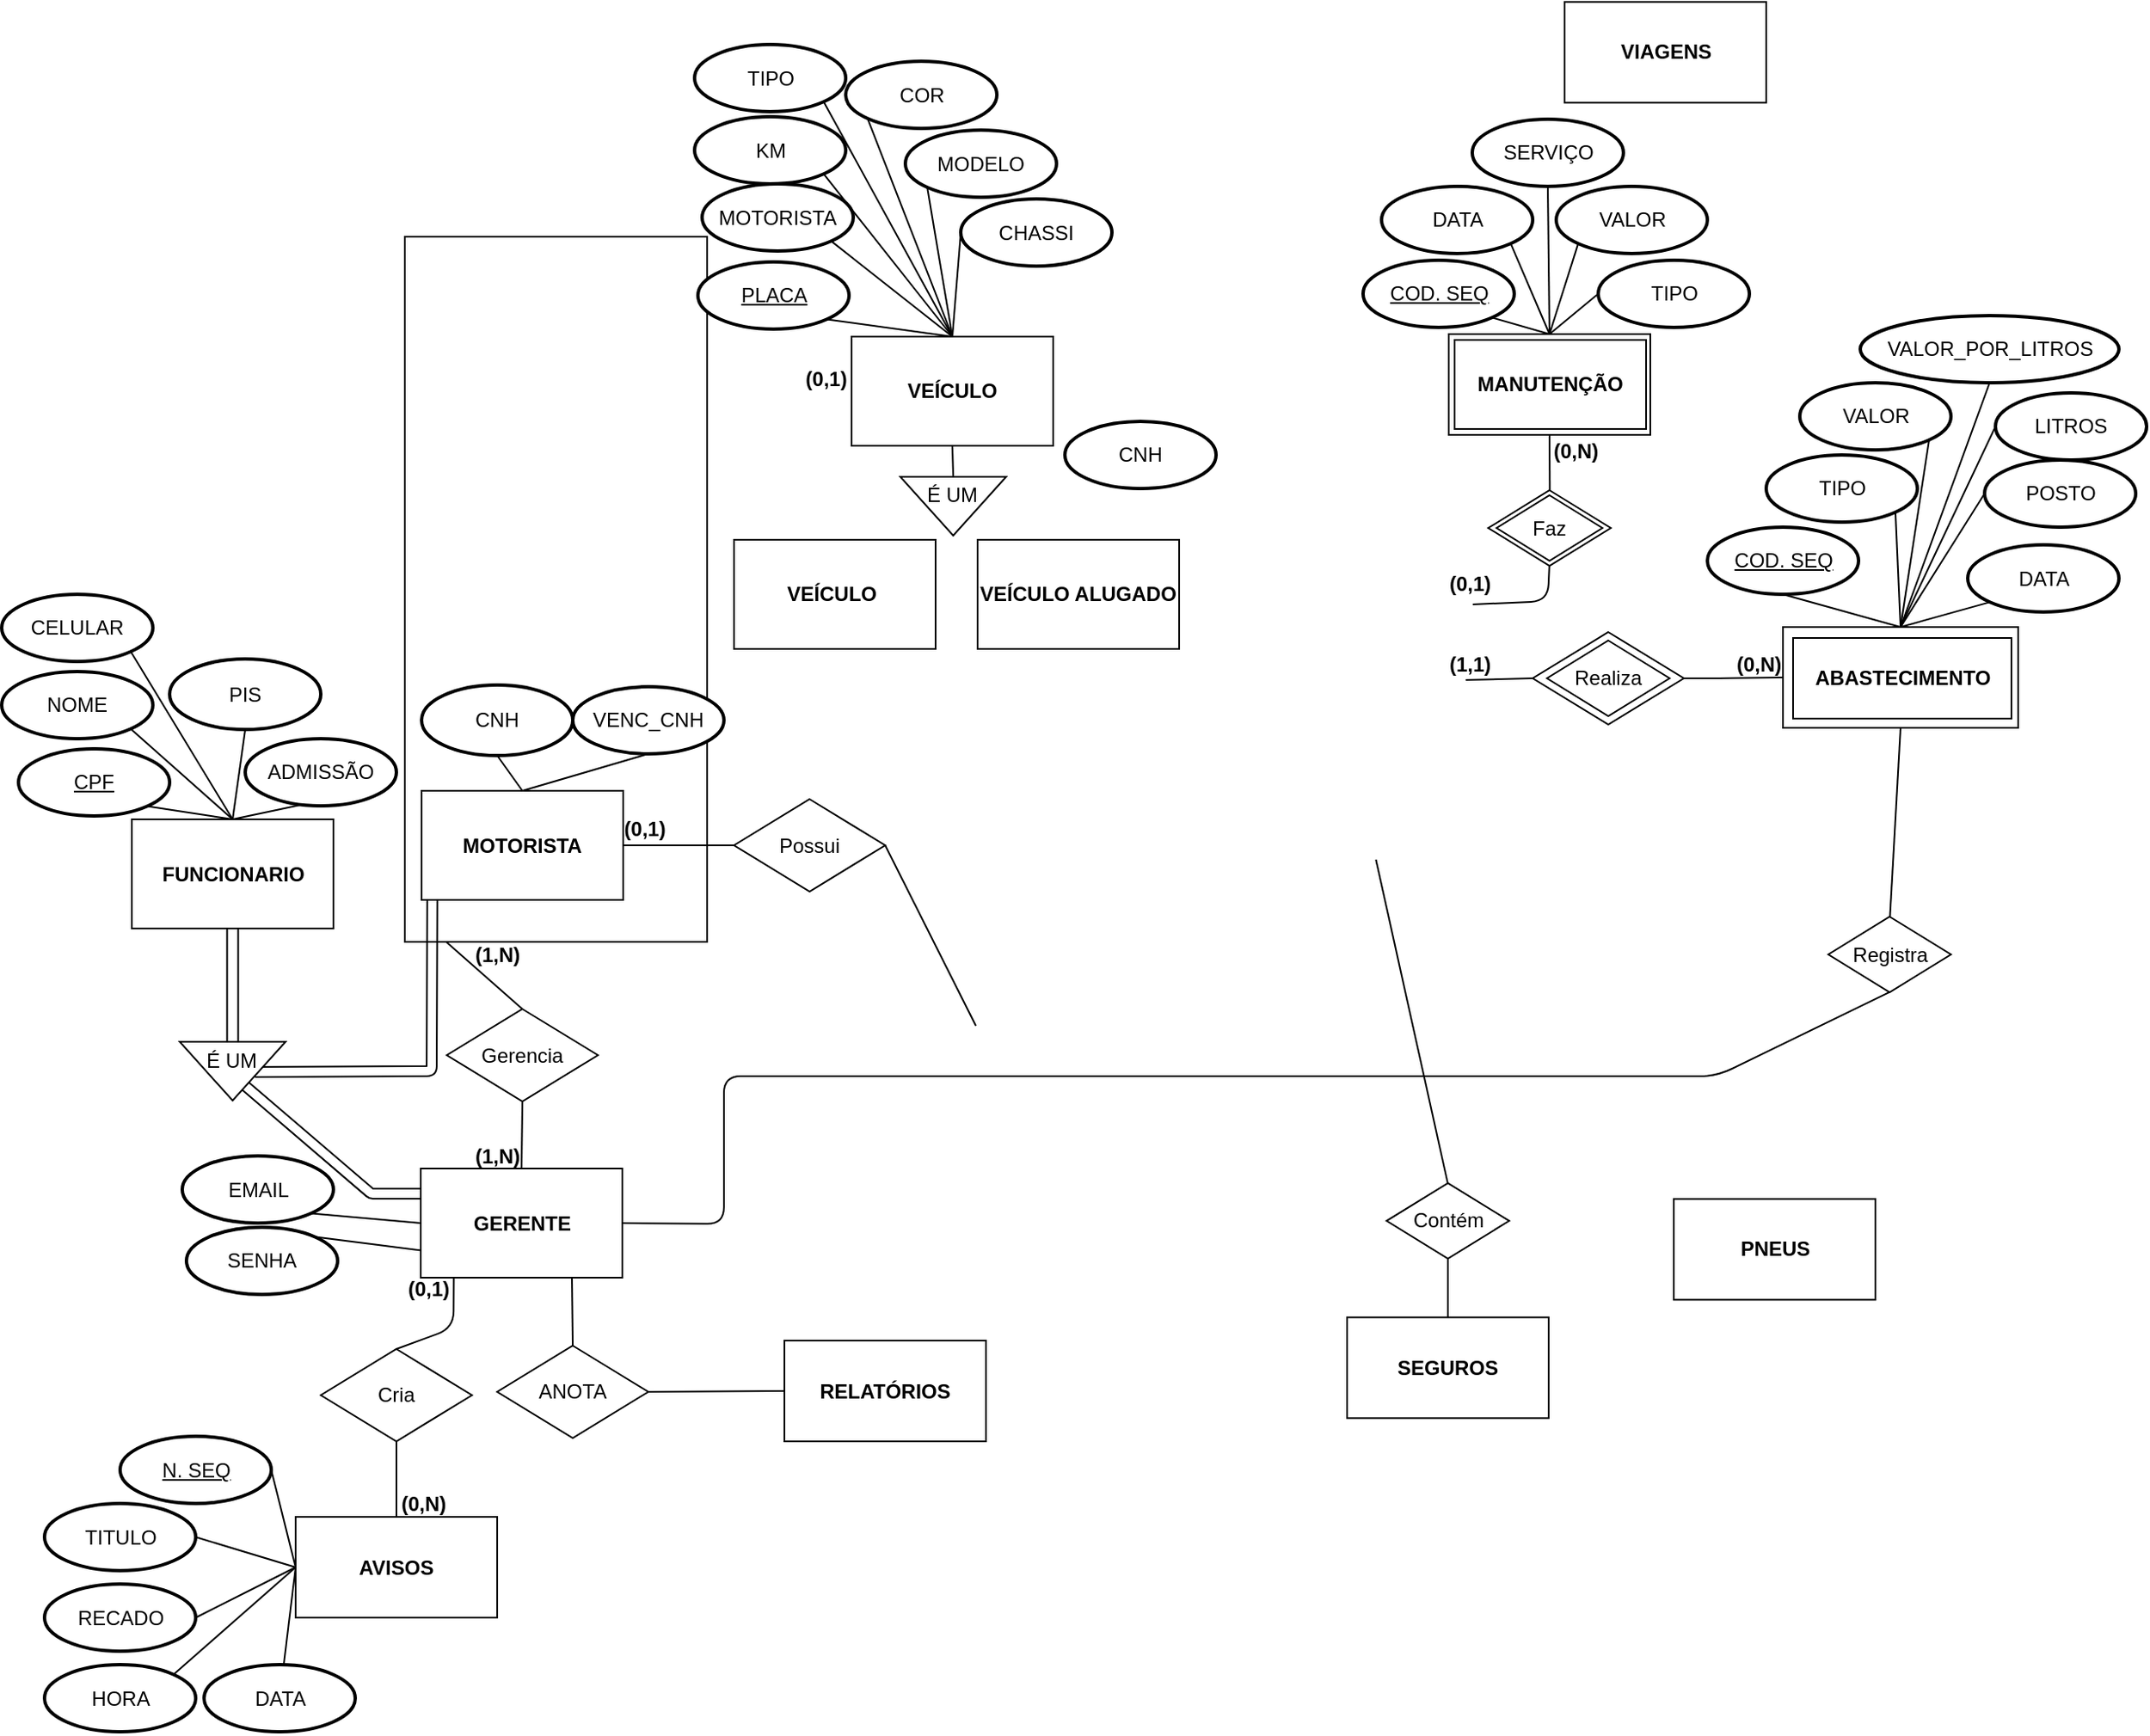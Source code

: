 <mxfile version="10.5.9" type="github"><diagram id="t4qfloRakB9NKclZlJar" name="Page-1"><mxGraphModel dx="1881" dy="1815" grid="1" gridSize="10" guides="1" tooltips="1" connect="1" arrows="1" fold="1" page="1" pageScale="1" pageWidth="827" pageHeight="1169" math="0" shadow="0"><root><mxCell id="0"/><mxCell id="1" parent="0"/><mxCell id="B0G_TxxS1gmfTZ1SVm2y-1" value="" style="rounded=0;whiteSpace=wrap;html=1;" parent="1" vertex="1"><mxGeometry x="-70" y="-150" width="180" height="420" as="geometry"/></mxCell><mxCell id="9N7SZ9X9yHdkgZH4mRrD-1" value="&lt;b&gt;VEÍCULO&lt;/b&gt;" style="rounded=0;whiteSpace=wrap;html=1;" parent="1" vertex="1"><mxGeometry x="196" y="-90.5" width="120" height="65" as="geometry"/></mxCell><mxCell id="9N7SZ9X9yHdkgZH4mRrD-2" value="&lt;b&gt;SEGUROS&lt;/b&gt;" style="rounded=0;whiteSpace=wrap;html=1;" parent="1" vertex="1"><mxGeometry x="491" y="493.667" width="120" height="60" as="geometry"/></mxCell><mxCell id="9N7SZ9X9yHdkgZH4mRrD-3" value="&lt;b&gt;MOTORISTA&lt;/b&gt;" style="rounded=0;whiteSpace=wrap;html=1;" parent="1" vertex="1"><mxGeometry x="-60" y="180" width="120" height="65" as="geometry"/></mxCell><mxCell id="9N7SZ9X9yHdkgZH4mRrD-4" value="&lt;b&gt;PNEUS&lt;br&gt;&lt;/b&gt;" style="rounded=0;whiteSpace=wrap;html=1;" parent="1" vertex="1"><mxGeometry x="685.5" y="423.167" width="120" height="60" as="geometry"/></mxCell><mxCell id="9N7SZ9X9yHdkgZH4mRrD-8" value="MOTORISTA" style="strokeWidth=2;html=1;shape=mxgraph.flowchart.start_1;whiteSpace=wrap;" parent="1" vertex="1"><mxGeometry x="107" y="-181.5" width="90" height="40" as="geometry"/></mxCell><mxCell id="9N7SZ9X9yHdkgZH4mRrD-9" value="CHASSI" style="strokeWidth=2;html=1;shape=mxgraph.flowchart.start_1;whiteSpace=wrap;" parent="1" vertex="1"><mxGeometry x="261" y="-172.5" width="90" height="40" as="geometry"/></mxCell><mxCell id="9N7SZ9X9yHdkgZH4mRrD-10" value="&lt;u&gt;PLACA&lt;/u&gt;" style="strokeWidth=2;html=1;shape=mxgraph.flowchart.start_1;whiteSpace=wrap;" parent="1" vertex="1"><mxGeometry x="104.5" y="-135" width="90" height="40" as="geometry"/></mxCell><mxCell id="9N7SZ9X9yHdkgZH4mRrD-12" value="" style="endArrow=none;html=1;entryX=0.855;entryY=0.855;entryDx=0;entryDy=0;entryPerimeter=0;exitX=0.5;exitY=0;exitDx=0;exitDy=0;" parent="1" source="9N7SZ9X9yHdkgZH4mRrD-1" target="9N7SZ9X9yHdkgZH4mRrD-8" edge="1"><mxGeometry width="50" height="50" relative="1" as="geometry"><mxPoint x="-58" y="179.5" as="sourcePoint"/><mxPoint x="-8" y="159.5" as="targetPoint"/><Array as="points"/></mxGeometry></mxCell><mxCell id="9N7SZ9X9yHdkgZH4mRrD-13" value="" style="endArrow=none;html=1;entryX=0;entryY=0.5;entryDx=0;entryDy=0;entryPerimeter=0;exitX=0.5;exitY=0;exitDx=0;exitDy=0;" parent="1" source="9N7SZ9X9yHdkgZH4mRrD-1" target="9N7SZ9X9yHdkgZH4mRrD-9" edge="1"><mxGeometry width="50" height="50" relative="1" as="geometry"><mxPoint x="157" y="-80.5" as="sourcePoint"/><mxPoint x="301.333" y="-132.333" as="targetPoint"/><Array as="points"/></mxGeometry></mxCell><mxCell id="9N7SZ9X9yHdkgZH4mRrD-14" value="" style="endArrow=none;html=1;entryX=0.855;entryY=0.855;entryDx=0;entryDy=0;entryPerimeter=0;exitX=0.5;exitY=0;exitDx=0;exitDy=0;" parent="1" source="9N7SZ9X9yHdkgZH4mRrD-1" target="9N7SZ9X9yHdkgZH4mRrD-10" edge="1"><mxGeometry width="50" height="50" relative="1" as="geometry"><mxPoint x="267" y="-70.5" as="sourcePoint"/><mxPoint x="277" y="-130.5" as="targetPoint"/><Array as="points"/></mxGeometry></mxCell><mxCell id="9N7SZ9X9yHdkgZH4mRrD-17" value="KM" style="strokeWidth=2;html=1;shape=mxgraph.flowchart.start_1;whiteSpace=wrap;" parent="1" vertex="1"><mxGeometry x="102.5" y="-221.5" width="90" height="40" as="geometry"/></mxCell><mxCell id="9N7SZ9X9yHdkgZH4mRrD-18" value="" style="endArrow=none;html=1;entryX=0.855;entryY=0.855;entryDx=0;entryDy=0;entryPerimeter=0;exitX=0.5;exitY=0;exitDx=0;exitDy=0;" parent="1" source="9N7SZ9X9yHdkgZH4mRrD-1" target="9N7SZ9X9yHdkgZH4mRrD-17" edge="1"><mxGeometry width="50" height="50" relative="1" as="geometry"><mxPoint x="252" y="-90.5" as="sourcePoint"/><mxPoint x="295" y="-105.5" as="targetPoint"/><Array as="points"/></mxGeometry></mxCell><mxCell id="9N7SZ9X9yHdkgZH4mRrD-19" value="MODELO" style="strokeWidth=2;html=1;shape=mxgraph.flowchart.start_1;whiteSpace=wrap;" parent="1" vertex="1"><mxGeometry x="228" y="-213.5" width="90" height="40" as="geometry"/></mxCell><mxCell id="9N7SZ9X9yHdkgZH4mRrD-20" value="" style="endArrow=none;html=1;entryX=0.145;entryY=0.855;entryDx=0;entryDy=0;entryPerimeter=0;exitX=0.5;exitY=0;exitDx=0;exitDy=0;" parent="1" source="9N7SZ9X9yHdkgZH4mRrD-1" target="9N7SZ9X9yHdkgZH4mRrD-19" edge="1"><mxGeometry width="50" height="50" relative="1" as="geometry"><mxPoint x="252" y="-130.5" as="sourcePoint"/><mxPoint x="295" y="-107.5" as="targetPoint"/><Array as="points"/></mxGeometry></mxCell><mxCell id="9N7SZ9X9yHdkgZH4mRrD-21" value="COR" style="strokeWidth=2;html=1;shape=mxgraph.flowchart.start_1;whiteSpace=wrap;" parent="1" vertex="1"><mxGeometry x="192.5" y="-254.5" width="90" height="40" as="geometry"/></mxCell><mxCell id="9N7SZ9X9yHdkgZH4mRrD-22" value="" style="endArrow=none;html=1;entryX=0.145;entryY=0.855;entryDx=0;entryDy=0;entryPerimeter=0;exitX=0.5;exitY=0;exitDx=0;exitDy=0;" parent="1" source="9N7SZ9X9yHdkgZH4mRrD-1" target="9N7SZ9X9yHdkgZH4mRrD-21" edge="1"><mxGeometry width="50" height="50" relative="1" as="geometry"><mxPoint x="257" y="-120.5" as="sourcePoint"/><mxPoint x="305" y="-139.5" as="targetPoint"/><Array as="points"/></mxGeometry></mxCell><mxCell id="9N7SZ9X9yHdkgZH4mRrD-23" value="TIPO" style="strokeWidth=2;html=1;shape=mxgraph.flowchart.start_1;whiteSpace=wrap;" parent="1" vertex="1"><mxGeometry x="102.5" y="-264.5" width="90" height="40" as="geometry"/></mxCell><mxCell id="9N7SZ9X9yHdkgZH4mRrD-24" value="" style="endArrow=none;html=1;entryX=0.855;entryY=0.855;entryDx=0;entryDy=0;entryPerimeter=0;exitX=0.5;exitY=0;exitDx=0;exitDy=0;" parent="1" source="9N7SZ9X9yHdkgZH4mRrD-1" target="9N7SZ9X9yHdkgZH4mRrD-23" edge="1"><mxGeometry width="50" height="50" relative="1" as="geometry"><mxPoint x="265" y="-100.5" as="sourcePoint"/><mxPoint x="229" y="-228.5" as="targetPoint"/><Array as="points"/></mxGeometry></mxCell><mxCell id="9N7SZ9X9yHdkgZH4mRrD-25" value="Possui" style="rhombus;whiteSpace=wrap;html=1;" parent="1" vertex="1"><mxGeometry x="126" y="185" width="90" height="55" as="geometry"/></mxCell><mxCell id="9N7SZ9X9yHdkgZH4mRrD-27" value="" style="endArrow=none;html=1;entryX=1;entryY=0.5;entryDx=0;entryDy=0;" parent="1" target="9N7SZ9X9yHdkgZH4mRrD-25" edge="1"><mxGeometry width="50" height="50" relative="1" as="geometry"><mxPoint x="270" y="320" as="sourcePoint"/><mxPoint x="200" y="227" as="targetPoint"/><Array as="points"/></mxGeometry></mxCell><mxCell id="9N7SZ9X9yHdkgZH4mRrD-28" value="" style="endArrow=none;html=1;entryX=1;entryY=0.5;entryDx=0;entryDy=0;exitX=0;exitY=0.5;exitDx=0;exitDy=0;" parent="1" source="9N7SZ9X9yHdkgZH4mRrD-25" target="9N7SZ9X9yHdkgZH4mRrD-3" edge="1"><mxGeometry width="50" height="50" relative="1" as="geometry"><mxPoint x="130" y="231.5" as="sourcePoint"/><mxPoint x="70" y="231.5" as="targetPoint"/><Array as="points"/></mxGeometry></mxCell><mxCell id="9N7SZ9X9yHdkgZH4mRrD-29" value="NOME" style="strokeWidth=2;html=1;shape=mxgraph.flowchart.start_1;whiteSpace=wrap;" parent="1" vertex="1"><mxGeometry x="-310" y="109" width="90" height="40" as="geometry"/></mxCell><mxCell id="9N7SZ9X9yHdkgZH4mRrD-30" value="&lt;u&gt;CPF&lt;/u&gt;" style="strokeWidth=2;html=1;shape=mxgraph.flowchart.start_1;whiteSpace=wrap;" parent="1" vertex="1"><mxGeometry x="-300" y="155" width="90" height="40" as="geometry"/></mxCell><mxCell id="9N7SZ9X9yHdkgZH4mRrD-31" value="CELULAR" style="strokeWidth=2;html=1;shape=mxgraph.flowchart.start_1;whiteSpace=wrap;" parent="1" vertex="1"><mxGeometry x="-310" y="63" width="90" height="40" as="geometry"/></mxCell><mxCell id="9N7SZ9X9yHdkgZH4mRrD-32" value="ADMISSÃO" style="strokeWidth=2;html=1;shape=mxgraph.flowchart.start_1;whiteSpace=wrap;" parent="1" vertex="1"><mxGeometry x="-165" y="149" width="90" height="40" as="geometry"/></mxCell><mxCell id="9N7SZ9X9yHdkgZH4mRrD-33" value="PIS" style="strokeWidth=2;html=1;shape=mxgraph.flowchart.start_1;whiteSpace=wrap;" parent="1" vertex="1"><mxGeometry x="-210" y="101.5" width="90" height="42" as="geometry"/></mxCell><mxCell id="9N7SZ9X9yHdkgZH4mRrD-34" value="" style="endArrow=none;html=1;entryX=0.855;entryY=0.855;entryDx=0;entryDy=0;entryPerimeter=0;exitX=0.5;exitY=0;exitDx=0;exitDy=0;" parent="1" source="hRNtRsO3ycfnS-jZEF78-74" target="9N7SZ9X9yHdkgZH4mRrD-30" edge="1"><mxGeometry width="50" height="50" relative="1" as="geometry"><mxPoint x="-190" y="130" as="sourcePoint"/><mxPoint x="-20" y="47" as="targetPoint"/><Array as="points"/></mxGeometry></mxCell><mxCell id="9N7SZ9X9yHdkgZH4mRrD-35" value="" style="endArrow=none;html=1;entryX=0.855;entryY=0.855;entryDx=0;entryDy=0;entryPerimeter=0;exitX=0.5;exitY=0;exitDx=0;exitDy=0;" parent="1" source="hRNtRsO3ycfnS-jZEF78-74" target="9N7SZ9X9yHdkgZH4mRrD-29" edge="1"><mxGeometry width="50" height="50" relative="1" as="geometry"><mxPoint x="-210" y="180" as="sourcePoint"/><mxPoint x="-40" y="118" as="targetPoint"/><Array as="points"/></mxGeometry></mxCell><mxCell id="9N7SZ9X9yHdkgZH4mRrD-36" value="" style="endArrow=none;html=1;entryX=0.855;entryY=0.855;entryDx=0;entryDy=0;entryPerimeter=0;exitX=0.5;exitY=0;exitDx=0;exitDy=0;" parent="1" source="hRNtRsO3ycfnS-jZEF78-74" target="9N7SZ9X9yHdkgZH4mRrD-31" edge="1"><mxGeometry width="50" height="50" relative="1" as="geometry"><mxPoint x="-210" y="120" as="sourcePoint"/><mxPoint x="-40" y="72" as="targetPoint"/><Array as="points"/></mxGeometry></mxCell><mxCell id="9N7SZ9X9yHdkgZH4mRrD-37" value="" style="endArrow=none;html=1;entryX=0.389;entryY=0.975;entryDx=0;entryDy=0;entryPerimeter=0;exitX=0.5;exitY=0;exitDx=0;exitDy=0;" parent="1" source="hRNtRsO3ycfnS-jZEF78-74" target="9N7SZ9X9yHdkgZH4mRrD-32" edge="1"><mxGeometry width="50" height="50" relative="1" as="geometry"><mxPoint x="-160" y="140" as="sourcePoint"/><mxPoint x="-22" y="110" as="targetPoint"/><Array as="points"/></mxGeometry></mxCell><mxCell id="9N7SZ9X9yHdkgZH4mRrD-38" value="" style="endArrow=none;html=1;entryX=0.5;entryY=1;entryDx=0;entryDy=0;entryPerimeter=0;exitX=0.5;exitY=0;exitDx=0;exitDy=0;" parent="1" source="hRNtRsO3ycfnS-jZEF78-74" target="9N7SZ9X9yHdkgZH4mRrD-33" edge="1"><mxGeometry width="50" height="50" relative="1" as="geometry"><mxPoint x="-170" y="130" as="sourcePoint"/><mxPoint x="28" y="142" as="targetPoint"/><Array as="points"/></mxGeometry></mxCell><mxCell id="9N7SZ9X9yHdkgZH4mRrD-39" value="&lt;b&gt;MANUTENÇÃO&lt;/b&gt;" style="rounded=0;whiteSpace=wrap;html=1;" parent="1" vertex="1"><mxGeometry x="551.5" y="-92" width="120" height="60" as="geometry"/></mxCell><mxCell id="9N7SZ9X9yHdkgZH4mRrD-40" value="DATA" style="strokeWidth=2;html=1;shape=mxgraph.flowchart.start_1;whiteSpace=wrap;" parent="1" vertex="1"><mxGeometry x="511.5" y="-180" width="90" height="40" as="geometry"/></mxCell><mxCell id="9N7SZ9X9yHdkgZH4mRrD-42" value="TIPO" style="strokeWidth=2;html=1;shape=mxgraph.flowchart.start_1;whiteSpace=wrap;" parent="1" vertex="1"><mxGeometry x="640.5" y="-136" width="90" height="40" as="geometry"/></mxCell><mxCell id="9N7SZ9X9yHdkgZH4mRrD-43" value="SERVIÇO" style="strokeWidth=2;html=1;shape=mxgraph.flowchart.start_1;whiteSpace=wrap;" parent="1" vertex="1"><mxGeometry x="565.5" y="-220" width="90" height="40" as="geometry"/></mxCell><mxCell id="9N7SZ9X9yHdkgZH4mRrD-44" value="VALOR" style="strokeWidth=2;html=1;shape=mxgraph.flowchart.start_1;whiteSpace=wrap;" parent="1" vertex="1"><mxGeometry x="615.5" y="-180" width="90" height="40" as="geometry"/></mxCell><mxCell id="9N7SZ9X9yHdkgZH4mRrD-45" value="" style="endArrow=none;html=1;entryX=0.5;entryY=0;entryDx=0;entryDy=0;exitX=0.5;exitY=1;exitDx=0;exitDy=0;exitPerimeter=0;" parent="1" source="9N7SZ9X9yHdkgZH4mRrD-43" target="9N7SZ9X9yHdkgZH4mRrD-39" edge="1"><mxGeometry width="50" height="50" relative="1" as="geometry"><mxPoint x="625.5" y="-182" as="sourcePoint"/><mxPoint x="743.5" y="-156" as="targetPoint"/><Array as="points"/></mxGeometry></mxCell><mxCell id="9N7SZ9X9yHdkgZH4mRrD-46" value="" style="endArrow=none;html=1;entryX=0.5;entryY=0;entryDx=0;entryDy=0;exitX=0.855;exitY=0.855;exitDx=0;exitDy=0;exitPerimeter=0;" parent="1" source="9N7SZ9X9yHdkgZH4mRrD-40" target="9N7SZ9X9yHdkgZH4mRrD-39" edge="1"><mxGeometry width="50" height="50" relative="1" as="geometry"><mxPoint x="460.5" y="338" as="sourcePoint"/><mxPoint x="445.5" y="308" as="targetPoint"/><Array as="points"/></mxGeometry></mxCell><mxCell id="9N7SZ9X9yHdkgZH4mRrD-48" value="" style="endArrow=none;html=1;entryX=0.5;entryY=0;entryDx=0;entryDy=0;exitX=0;exitY=0.5;exitDx=0;exitDy=0;exitPerimeter=0;" parent="1" source="9N7SZ9X9yHdkgZH4mRrD-42" target="9N7SZ9X9yHdkgZH4mRrD-39" edge="1"><mxGeometry width="50" height="50" relative="1" as="geometry"><mxPoint x="434.5" y="463" as="sourcePoint"/><mxPoint x="449.5" y="390" as="targetPoint"/><Array as="points"/></mxGeometry></mxCell><mxCell id="9N7SZ9X9yHdkgZH4mRrD-49" value="" style="endArrow=none;html=1;entryX=0.5;entryY=0;entryDx=0;entryDy=0;exitX=0.145;exitY=0.855;exitDx=0;exitDy=0;exitPerimeter=0;" parent="1" source="9N7SZ9X9yHdkgZH4mRrD-44" target="9N7SZ9X9yHdkgZH4mRrD-39" edge="1"><mxGeometry width="50" height="50" relative="1" as="geometry"><mxPoint x="448.5" y="394" as="sourcePoint"/><mxPoint x="445.5" y="308" as="targetPoint"/><Array as="points"/></mxGeometry></mxCell><mxCell id="9N7SZ9X9yHdkgZH4mRrD-50" value="CNH" style="strokeWidth=2;html=1;shape=mxgraph.flowchart.start_1;whiteSpace=wrap;" parent="1" vertex="1"><mxGeometry x="-60" y="117" width="90" height="42" as="geometry"/></mxCell><mxCell id="V9KDtcPmeRMQg-3hCmHL-2" value="" style="endArrow=none;html=1;exitX=0.5;exitY=0;exitDx=0;exitDy=0;entryX=0.5;entryY=1;entryDx=0;entryDy=0;entryPerimeter=0;" parent="1" source="9N7SZ9X9yHdkgZH4mRrD-3" target="9N7SZ9X9yHdkgZH4mRrD-50" edge="1"><mxGeometry width="50" height="50" relative="1" as="geometry"><mxPoint y="139.5" as="sourcePoint"/><mxPoint x="30" y="120" as="targetPoint"/><Array as="points"/></mxGeometry></mxCell><mxCell id="hRNtRsO3ycfnS-jZEF78-1" value="&lt;b&gt;ABASTECIMENTOS&lt;br&gt;&lt;/b&gt;" style="rounded=0;whiteSpace=wrap;html=1;" parent="1" vertex="1"><mxGeometry x="750.5" y="82.5" width="140" height="60" as="geometry"/></mxCell><mxCell id="hRNtRsO3ycfnS-jZEF78-2" value="&lt;b&gt;(0,1)&lt;/b&gt;" style="text;html=1;strokeColor=none;fillColor=none;align=center;verticalAlign=middle;whiteSpace=wrap;rounded=0;" parent="1" vertex="1"><mxGeometry x="161" y="-75.5" width="40" height="20" as="geometry"/></mxCell><mxCell id="hRNtRsO3ycfnS-jZEF78-3" value="&lt;b&gt;(0,1)&lt;/b&gt;" style="text;html=1;strokeColor=none;fillColor=none;align=center;verticalAlign=middle;whiteSpace=wrap;rounded=0;" parent="1" vertex="1"><mxGeometry x="53" y="192.5" width="40" height="20" as="geometry"/></mxCell><mxCell id="hRNtRsO3ycfnS-jZEF78-8" value="Realiza" style="rhombus;whiteSpace=wrap;html=1;" parent="1" vertex="1"><mxGeometry x="601.5" y="85.5" width="90" height="55" as="geometry"/></mxCell><mxCell id="hRNtRsO3ycfnS-jZEF78-12" value="" style="endArrow=none;html=1;entryX=0;entryY=0.5;entryDx=0;entryDy=0;exitX=0.304;exitY=0.95;exitDx=0;exitDy=0;exitPerimeter=0;" parent="1" target="hRNtRsO3ycfnS-jZEF78-8" edge="1" source="hRNtRsO3ycfnS-jZEF78-48"><mxGeometry width="50" height="50" relative="1" as="geometry"><mxPoint x="548.5" y="113" as="sourcePoint"/><mxPoint x="582.667" y="207.278" as="targetPoint"/><Array as="points"/></mxGeometry></mxCell><mxCell id="hRNtRsO3ycfnS-jZEF78-13" value="" style="endArrow=none;html=1;exitX=1;exitY=0.5;exitDx=0;exitDy=0;entryX=0;entryY=0.5;entryDx=0;entryDy=0;" parent="1" source="hRNtRsO3ycfnS-jZEF78-8" target="hRNtRsO3ycfnS-jZEF78-1" edge="1"><mxGeometry width="50" height="50" relative="1" as="geometry"><mxPoint x="687.833" y="120.167" as="sourcePoint"/><mxPoint x="720.5" y="140" as="targetPoint"/><Array as="points"><mxPoint x="710.5" y="113"/></Array></mxGeometry></mxCell><mxCell id="hRNtRsO3ycfnS-jZEF78-18" value="&lt;b&gt;GERENTE&lt;/b&gt;" style="rounded=0;whiteSpace=wrap;html=1;" parent="1" vertex="1"><mxGeometry x="-60.5" y="405" width="120" height="65" as="geometry"/></mxCell><mxCell id="hRNtRsO3ycfnS-jZEF78-25" value="EMAIL" style="strokeWidth=2;html=1;shape=mxgraph.flowchart.start_1;whiteSpace=wrap;" parent="1" vertex="1"><mxGeometry x="-202.5" y="397.5" width="90" height="40" as="geometry"/></mxCell><mxCell id="hRNtRsO3ycfnS-jZEF78-26" value="SENHA" style="strokeWidth=2;html=1;shape=mxgraph.flowchart.start_1;whiteSpace=wrap;" parent="1" vertex="1"><mxGeometry x="-200" y="440" width="90" height="40" as="geometry"/></mxCell><mxCell id="hRNtRsO3ycfnS-jZEF78-30" value="" style="endArrow=none;html=1;exitX=0;exitY=0.75;exitDx=0;exitDy=0;entryX=0.855;entryY=0.145;entryDx=0;entryDy=0;entryPerimeter=0;" parent="1" source="hRNtRsO3ycfnS-jZEF78-18" target="hRNtRsO3ycfnS-jZEF78-26" edge="1"><mxGeometry width="50" height="50" relative="1" as="geometry"><mxPoint x="15.286" y="600.048" as="sourcePoint"/><mxPoint x="47" y="700" as="targetPoint"/><Array as="points"/></mxGeometry></mxCell><mxCell id="hRNtRsO3ycfnS-jZEF78-31" value="" style="endArrow=none;html=1;exitX=0;exitY=0.5;exitDx=0;exitDy=0;entryX=0.855;entryY=0.855;entryDx=0;entryDy=0;entryPerimeter=0;" parent="1" source="hRNtRsO3ycfnS-jZEF78-18" target="hRNtRsO3ycfnS-jZEF78-25" edge="1"><mxGeometry width="50" height="50" relative="1" as="geometry"><mxPoint x="-17.214" y="654.048" as="sourcePoint"/><mxPoint x="43.738" y="705.952" as="targetPoint"/><Array as="points"/></mxGeometry></mxCell><mxCell id="hRNtRsO3ycfnS-jZEF78-35" value="Gerencia" style="rhombus;whiteSpace=wrap;html=1;" parent="1" vertex="1"><mxGeometry x="-45" y="310" width="90" height="55" as="geometry"/></mxCell><mxCell id="hRNtRsO3ycfnS-jZEF78-37" value="" style="endArrow=none;html=1;exitX=0.5;exitY=0;exitDx=0;exitDy=0;entryX=0.5;entryY=1;entryDx=0;entryDy=0;" parent="1" source="hRNtRsO3ycfnS-jZEF78-18" target="hRNtRsO3ycfnS-jZEF78-35" edge="1"><mxGeometry width="50" height="50" relative="1" as="geometry"><mxPoint x="25.5" y="434" as="sourcePoint"/><mxPoint x="50" y="387" as="targetPoint"/><Array as="points"/></mxGeometry></mxCell><mxCell id="hRNtRsO3ycfnS-jZEF78-38" value="" style="endArrow=none;html=1;exitX=0.5;exitY=0;exitDx=0;exitDy=0;entryX=0.137;entryY=1;entryDx=0;entryDy=0;entryPerimeter=0;" parent="1" source="hRNtRsO3ycfnS-jZEF78-35" target="B0G_TxxS1gmfTZ1SVm2y-1" edge="1"><mxGeometry width="50" height="50" relative="1" as="geometry"><mxPoint x="70" y="364" as="sourcePoint"/><mxPoint x="30" y="300" as="targetPoint"/><Array as="points"/></mxGeometry></mxCell><mxCell id="hRNtRsO3ycfnS-jZEF78-41" value="&lt;b&gt;(1,N)&lt;/b&gt;" style="text;html=1;resizable=0;points=[];autosize=1;align=left;verticalAlign=top;spacingTop=-4;" parent="1" vertex="1"><mxGeometry x="-30" y="267.5" width="40" height="20" as="geometry"/></mxCell><mxCell id="hRNtRsO3ycfnS-jZEF78-42" value="&lt;b&gt;(1,N)&lt;/b&gt;" style="text;html=1;resizable=0;points=[];autosize=1;align=left;verticalAlign=top;spacingTop=-4;" parent="1" vertex="1"><mxGeometry x="-30" y="387.5" width="40" height="20" as="geometry"/></mxCell><mxCell id="hRNtRsO3ycfnS-jZEF78-48" value="&lt;b&gt;(1,1)&lt;/b&gt;" style="text;html=1;resizable=0;points=[];autosize=1;align=left;verticalAlign=top;spacingTop=-4;" parent="1" vertex="1"><mxGeometry x="549.5" y="95" width="40" height="20" as="geometry"/></mxCell><mxCell id="hRNtRsO3ycfnS-jZEF78-49" value="&lt;b&gt;(0,N)&lt;/b&gt;" style="text;html=1;resizable=0;points=[];autosize=1;align=left;verticalAlign=top;spacingTop=-4;" parent="1" vertex="1"><mxGeometry x="720.5" y="95" width="40" height="20" as="geometry"/></mxCell><mxCell id="hRNtRsO3ycfnS-jZEF78-53" value="" style="endArrow=none;html=1;entryX=0.5;entryY=0.85;entryDx=0;entryDy=0;entryPerimeter=0;exitX=0.408;exitY=1.1;exitDx=0;exitDy=0;exitPerimeter=0;" parent="1" source="hRNtRsO3ycfnS-jZEF78-68" target="hRNtRsO3ycfnS-jZEF78-64" edge="1"><mxGeometry width="50" height="50" relative="1" as="geometry"><mxPoint x="566.833" y="116.333" as="sourcePoint"/><mxPoint x="619.5" y="140" as="targetPoint"/><Array as="points"><mxPoint x="610.5" y="67"/></Array></mxGeometry></mxCell><mxCell id="hRNtRsO3ycfnS-jZEF78-54" value="&lt;b&gt;ABASTECIMENTO&lt;br&gt;&lt;/b&gt;" style="rounded=0;whiteSpace=wrap;html=1;" parent="1" vertex="1"><mxGeometry x="756.5" y="89" width="130" height="48" as="geometry"/></mxCell><mxCell id="hRNtRsO3ycfnS-jZEF78-55" value="Realiza" style="rhombus;whiteSpace=wrap;html=1;strokeColor=#000000;rounded=0;comic=0;shadow=0;perimeterSpacing=7;fillColor=#ffffff;" parent="1" vertex="1"><mxGeometry x="610" y="90.5" width="73" height="45" as="geometry"/></mxCell><mxCell id="hRNtRsO3ycfnS-jZEF78-57" value="&lt;u&gt;COD. SEQ&lt;/u&gt;" style="strokeWidth=2;html=1;shape=mxgraph.flowchart.start_1;whiteSpace=wrap;" parent="1" vertex="1"><mxGeometry x="705.5" y="23" width="90" height="40" as="geometry"/></mxCell><mxCell id="hRNtRsO3ycfnS-jZEF78-59" value="DATA" style="strokeWidth=2;html=1;shape=mxgraph.flowchart.start_1;whiteSpace=wrap;" parent="1" vertex="1"><mxGeometry x="860.5" y="33.5" width="90" height="40" as="geometry"/></mxCell><mxCell id="hRNtRsO3ycfnS-jZEF78-62" value="" style="endArrow=none;html=1;entryX=0.5;entryY=1;entryDx=0;entryDy=0;entryPerimeter=0;exitX=0.5;exitY=0;exitDx=0;exitDy=0;" parent="1" source="hRNtRsO3ycfnS-jZEF78-1" target="hRNtRsO3ycfnS-jZEF78-57" edge="1"><mxGeometry width="50" height="50" relative="1" as="geometry"><mxPoint x="760.643" y="16.857" as="sourcePoint"/><mxPoint x="805.786" y="-24.857" as="targetPoint"/><Array as="points"/></mxGeometry></mxCell><mxCell id="hRNtRsO3ycfnS-jZEF78-63" value="" style="endArrow=none;html=1;entryX=0.145;entryY=0.855;entryDx=0;entryDy=0;entryPerimeter=0;exitX=0.5;exitY=0;exitDx=0;exitDy=0;" parent="1" source="hRNtRsO3ycfnS-jZEF78-1" target="hRNtRsO3ycfnS-jZEF78-59" edge="1"><mxGeometry width="50" height="50" relative="1" as="geometry"><mxPoint x="820.5" y="70" as="sourcePoint"/><mxPoint x="786.643" y="73.857" as="targetPoint"/><Array as="points"/></mxGeometry></mxCell><mxCell id="hRNtRsO3ycfnS-jZEF78-64" value="Faz" style="rhombus;whiteSpace=wrap;html=1;strokeColor=#000000;rounded=0;comic=0;shadow=0;perimeterSpacing=7;fillColor=#ffffff;" parent="1" vertex="1"><mxGeometry x="575" y="1" width="73" height="45" as="geometry"/></mxCell><mxCell id="hRNtRsO3ycfnS-jZEF78-66" value="" style="endArrow=none;html=1;entryX=0.5;entryY=1;entryDx=0;entryDy=0;exitX=0.502;exitY=0.125;exitDx=0;exitDy=0;exitPerimeter=0;" parent="1" source="hRNtRsO3ycfnS-jZEF78-64" target="9N7SZ9X9yHdkgZH4mRrD-39" edge="1"><mxGeometry width="50" height="50" relative="1" as="geometry"><mxPoint x="599.5" y="111" as="sourcePoint"/><mxPoint x="605.786" y="82.143" as="targetPoint"/><Array as="points"/></mxGeometry></mxCell><mxCell id="hRNtRsO3ycfnS-jZEF78-67" value="&lt;b&gt;(0,N)&lt;/b&gt;" style="text;html=1;resizable=0;points=[];autosize=1;align=left;verticalAlign=top;spacingTop=-4;" parent="1" vertex="1"><mxGeometry x="611.5" y="-32" width="40" height="20" as="geometry"/></mxCell><mxCell id="hRNtRsO3ycfnS-jZEF78-68" value="&lt;b&gt;(0,1)&lt;/b&gt;" style="text;html=1;resizable=0;points=[];autosize=1;align=left;verticalAlign=top;spacingTop=-4;" parent="1" vertex="1"><mxGeometry x="549.5" y="47" width="40" height="20" as="geometry"/></mxCell><mxCell id="hRNtRsO3ycfnS-jZEF78-71" value="&lt;u&gt;COD. SEQ&lt;/u&gt;" style="strokeWidth=2;html=1;shape=mxgraph.flowchart.start_1;whiteSpace=wrap;" parent="1" vertex="1"><mxGeometry x="500.5" y="-136" width="90" height="40" as="geometry"/></mxCell><mxCell id="hRNtRsO3ycfnS-jZEF78-72" value="" style="endArrow=none;html=1;entryX=0.855;entryY=0.855;entryDx=0;entryDy=0;entryPerimeter=0;exitX=0.5;exitY=0;exitDx=0;exitDy=0;" parent="1" source="9N7SZ9X9yHdkgZH4mRrD-39" target="hRNtRsO3ycfnS-jZEF78-71" edge="1"><mxGeometry width="50" height="50" relative="1" as="geometry"><mxPoint x="610.5" y="-94" as="sourcePoint"/><mxPoint x="566.224" y="-112.172" as="targetPoint"/><Array as="points"/></mxGeometry></mxCell><mxCell id="hRNtRsO3ycfnS-jZEF78-73" value="" style="endArrow=none;html=1;exitX=0.502;exitY=0.14;exitDx=0;exitDy=0;exitPerimeter=0;entryX=0.632;entryY=0.996;entryDx=0;entryDy=0;entryPerimeter=0;" parent="1" source="hRNtRsO3ycfnS-jZEF78-91" edge="1"><mxGeometry width="50" height="50" relative="1" as="geometry"><mxPoint x="631" y="576.167" as="sourcePoint"/><mxPoint x="508.167" y="221.0" as="targetPoint"/><Array as="points"/></mxGeometry></mxCell><mxCell id="hRNtRsO3ycfnS-jZEF78-74" value="&lt;b&gt;FUNCIONARIO&lt;/b&gt;" style="rounded=0;whiteSpace=wrap;html=1;" parent="1" vertex="1"><mxGeometry x="-232.5" y="197" width="120" height="65" as="geometry"/></mxCell><mxCell id="hRNtRsO3ycfnS-jZEF78-83" value="" style="shape=link;html=1;width=-6.571;exitX=0.5;exitY=1;exitDx=0;exitDy=0;entryX=0;entryY=0.5;entryDx=0;entryDy=0;" parent="1" source="hRNtRsO3ycfnS-jZEF78-74" target="hRNtRsO3ycfnS-jZEF78-80" edge="1"><mxGeometry width="50" height="50" relative="1" as="geometry"><mxPoint x="-113" y="290" as="sourcePoint"/><mxPoint x="-173" y="330" as="targetPoint"/><Array as="points"/></mxGeometry></mxCell><mxCell id="hRNtRsO3ycfnS-jZEF78-84" value="VENC_CNH" style="strokeWidth=2;html=1;shape=mxgraph.flowchart.start_1;whiteSpace=wrap;" parent="1" vertex="1"><mxGeometry x="30" y="118" width="90" height="40" as="geometry"/></mxCell><mxCell id="hRNtRsO3ycfnS-jZEF78-85" value="" style="endArrow=none;html=1;exitX=0.5;exitY=0;exitDx=0;exitDy=0;entryX=0.5;entryY=1;entryDx=0;entryDy=0;entryPerimeter=0;" parent="1" source="9N7SZ9X9yHdkgZH4mRrD-3" target="hRNtRsO3ycfnS-jZEF78-84" edge="1"><mxGeometry width="50" height="50" relative="1" as="geometry"><mxPoint x="9.667" y="189.833" as="sourcePoint"/><mxPoint x="4.667" y="157.333" as="targetPoint"/><Array as="points"/></mxGeometry></mxCell><mxCell id="hRNtRsO3ycfnS-jZEF78-86" value="" style="shape=link;html=1;width=6;entryX=0.053;entryY=1;entryDx=0;entryDy=0;entryPerimeter=0;exitX=0.515;exitY=0.289;exitDx=0;exitDy=0;exitPerimeter=0;" parent="1" source="hRNtRsO3ycfnS-jZEF78-80" target="9N7SZ9X9yHdkgZH4mRrD-3" edge="1"><mxGeometry width="50" height="50" relative="1" as="geometry"><mxPoint x="-160" y="360" as="sourcePoint"/><mxPoint x="-110" y="420" as="targetPoint"/><Array as="points"><mxPoint x="-54" y="347"/></Array></mxGeometry></mxCell><mxCell id="hRNtRsO3ycfnS-jZEF78-80" value="" style="triangle;whiteSpace=wrap;html=1;rounded=0;shadow=0;comic=0;strokeColor=#000000;fillColor=#ffffff;rotation=90;" parent="1" vertex="1"><mxGeometry x="-190" y="315.5" width="35" height="63" as="geometry"/></mxCell><mxCell id="hRNtRsO3ycfnS-jZEF78-90" value="" style="shape=link;html=1;width=6;exitX=0.754;exitY=0.379;exitDx=0;exitDy=0;exitPerimeter=0;" parent="1" source="hRNtRsO3ycfnS-jZEF78-80" edge="1"><mxGeometry width="50" height="50" relative="1" as="geometry"><mxPoint x="-172.786" y="361.69" as="sourcePoint"/><mxPoint x="-61" y="420" as="targetPoint"/><Array as="points"><mxPoint x="-90" y="420"/></Array></mxGeometry></mxCell><mxCell id="hRNtRsO3ycfnS-jZEF78-82" value="&lt;span&gt;É UM&lt;/span&gt;" style="text;html=1;resizable=0;points=[];autosize=1;align=left;verticalAlign=top;spacingTop=-4;" parent="1" vertex="1"><mxGeometry x="-190" y="331" width="50" height="20" as="geometry"/></mxCell><mxCell id="hRNtRsO3ycfnS-jZEF78-91" value="Contém" style="rhombus;whiteSpace=wrap;html=1;strokeColor=#000000;rounded=0;comic=0;shadow=0;perimeterSpacing=7;fillColor=#ffffff;" parent="1" vertex="1"><mxGeometry x="514.5" y="413.667" width="73" height="45" as="geometry"/></mxCell><mxCell id="hRNtRsO3ycfnS-jZEF78-92" value="" style="endArrow=none;html=1;entryX=0.5;entryY=0;entryDx=0;entryDy=0;exitX=0.5;exitY=0.884;exitDx=0;exitDy=0;exitPerimeter=0;" parent="1" source="hRNtRsO3ycfnS-jZEF78-91" target="9N7SZ9X9yHdkgZH4mRrD-2" edge="1"><mxGeometry width="50" height="50" relative="1" as="geometry"><mxPoint x="434.143" y="484.429" as="sourcePoint"/><mxPoint x="491.286" y="485" as="targetPoint"/><Array as="points"/></mxGeometry></mxCell><mxCell id="hRNtRsO3ycfnS-jZEF78-95" value="TIPO" style="strokeWidth=2;html=1;shape=mxgraph.flowchart.start_1;whiteSpace=wrap;" parent="1" vertex="1"><mxGeometry x="740.5" y="-20" width="90" height="40" as="geometry"/></mxCell><mxCell id="hRNtRsO3ycfnS-jZEF78-96" value="VALOR" style="strokeWidth=2;html=1;shape=mxgraph.flowchart.start_1;whiteSpace=wrap;" parent="1" vertex="1"><mxGeometry x="760.5" y="-63" width="90" height="40" as="geometry"/></mxCell><mxCell id="hRNtRsO3ycfnS-jZEF78-97" value="LITROS" style="strokeWidth=2;html=1;shape=mxgraph.flowchart.start_1;whiteSpace=wrap;" parent="1" vertex="1"><mxGeometry x="877" y="-57" width="90" height="40" as="geometry"/></mxCell><mxCell id="hRNtRsO3ycfnS-jZEF78-98" value="VALOR_POR_LITROS" style="strokeWidth=2;html=1;shape=mxgraph.flowchart.start_1;whiteSpace=wrap;" parent="1" vertex="1"><mxGeometry x="796.5" y="-103" width="154" height="40" as="geometry"/></mxCell><mxCell id="hRNtRsO3ycfnS-jZEF78-99" value="POSTO" style="strokeWidth=2;html=1;shape=mxgraph.flowchart.start_1;whiteSpace=wrap;" parent="1" vertex="1"><mxGeometry x="870.5" y="-17" width="90" height="40" as="geometry"/></mxCell><mxCell id="hRNtRsO3ycfnS-jZEF78-100" value="" style="endArrow=none;html=1;entryX=0.5;entryY=0;entryDx=0;entryDy=0;exitX=0.855;exitY=0.855;exitDx=0;exitDy=0;exitPerimeter=0;" parent="1" source="hRNtRsO3ycfnS-jZEF78-96" target="hRNtRsO3ycfnS-jZEF78-1" edge="1"><mxGeometry width="50" height="50" relative="1" as="geometry"><mxPoint x="817.857" y="103.643" as="sourcePoint"/><mxPoint x="793.857" y="127.643" as="targetPoint"/><Array as="points"/></mxGeometry></mxCell><mxCell id="hRNtRsO3ycfnS-jZEF78-101" value="" style="endArrow=none;html=1;entryX=0.5;entryY=0;entryDx=0;entryDy=0;exitX=0.855;exitY=0.855;exitDx=0;exitDy=0;exitPerimeter=0;" parent="1" source="hRNtRsO3ycfnS-jZEF78-95" target="hRNtRsO3ycfnS-jZEF78-1" edge="1"><mxGeometry width="50" height="50" relative="1" as="geometry"><mxPoint x="819.357" y="26.143" as="sourcePoint"/><mxPoint x="795.357" y="50.143" as="targetPoint"/><Array as="points"/></mxGeometry></mxCell><mxCell id="hRNtRsO3ycfnS-jZEF78-104" value="" style="endArrow=none;html=1;entryX=0.5;entryY=0;entryDx=0;entryDy=0;exitX=0.5;exitY=1;exitDx=0;exitDy=0;exitPerimeter=0;" parent="1" source="hRNtRsO3ycfnS-jZEF78-98" target="hRNtRsO3ycfnS-jZEF78-1" edge="1"><mxGeometry width="50" height="50" relative="1" as="geometry"><mxPoint x="894.357" y="-53.857" as="sourcePoint"/><mxPoint x="870.357" y="-29.857" as="targetPoint"/><Array as="points"/></mxGeometry></mxCell><mxCell id="hRNtRsO3ycfnS-jZEF78-105" value="" style="endArrow=none;html=1;entryX=0.5;entryY=0;entryDx=0;entryDy=0;exitX=0;exitY=0.5;exitDx=0;exitDy=0;exitPerimeter=0;" parent="1" source="hRNtRsO3ycfnS-jZEF78-97" target="hRNtRsO3ycfnS-jZEF78-1" edge="1"><mxGeometry width="50" height="50" relative="1" as="geometry"><mxPoint x="828.857" y="77.643" as="sourcePoint"/><mxPoint x="804.857" y="101.643" as="targetPoint"/><Array as="points"/></mxGeometry></mxCell><mxCell id="hRNtRsO3ycfnS-jZEF78-106" value="" style="endArrow=none;html=1;entryX=0.5;entryY=0;entryDx=0;entryDy=0;exitX=0;exitY=0.5;exitDx=0;exitDy=0;exitPerimeter=0;" parent="1" source="hRNtRsO3ycfnS-jZEF78-99" target="hRNtRsO3ycfnS-jZEF78-1" edge="1"><mxGeometry width="50" height="50" relative="1" as="geometry"><mxPoint x="914.357" y="-33.857" as="sourcePoint"/><mxPoint x="890.357" y="-9.857" as="targetPoint"/><Array as="points"/></mxGeometry></mxCell><mxCell id="hRNtRsO3ycfnS-jZEF78-108" value="&lt;b&gt;RELATÓRIOS&lt;/b&gt;&lt;br&gt;" style="rounded=0;whiteSpace=wrap;html=1;" parent="1" vertex="1"><mxGeometry x="156" y="507.5" width="120" height="60" as="geometry"/></mxCell><mxCell id="hRNtRsO3ycfnS-jZEF78-109" value="&lt;b&gt;AVISOS&lt;/b&gt;" style="rounded=0;whiteSpace=wrap;html=1;" parent="1" vertex="1"><mxGeometry x="-135" y="612.5" width="120" height="60" as="geometry"/></mxCell><mxCell id="hRNtRsO3ycfnS-jZEF78-110" value="&lt;b&gt;VIAGENS&lt;/b&gt;" style="rounded=0;whiteSpace=wrap;html=1;" parent="1" vertex="1"><mxGeometry x="620.5" y="-289.833" width="120" height="60" as="geometry"/></mxCell><mxCell id="BFFA_OZex9kdY-Jf7cWf-9" value="" style="endArrow=none;html=1;exitX=1;exitY=0.5;exitDx=0;exitDy=0;entryX=0.499;entryY=0.881;entryDx=0;entryDy=0;entryPerimeter=0;" parent="1" source="hRNtRsO3ycfnS-jZEF78-18" target="BFFA_OZex9kdY-Jf7cWf-10" edge="1"><mxGeometry width="50" height="50" relative="1" as="geometry"><mxPoint x="10" y="415" as="sourcePoint"/><mxPoint x="690" y="310" as="targetPoint"/><Array as="points"><mxPoint x="120" y="438"/><mxPoint x="120" y="350"/><mxPoint x="711" y="350"/></Array></mxGeometry></mxCell><mxCell id="BFFA_OZex9kdY-Jf7cWf-10" value="Registra" style="rhombus;whiteSpace=wrap;html=1;strokeColor=#000000;rounded=0;comic=0;shadow=0;perimeterSpacing=7;fillColor=#ffffff;" parent="1" vertex="1"><mxGeometry x="777.5" y="255" width="73" height="45" as="geometry"/></mxCell><mxCell id="BFFA_OZex9kdY-Jf7cWf-12" value="" style="endArrow=none;html=1;exitX=0.502;exitY=0.122;exitDx=0;exitDy=0;entryX=0.5;entryY=1;entryDx=0;entryDy=0;exitPerimeter=0;" parent="1" source="BFFA_OZex9kdY-Jf7cWf-10" target="hRNtRsO3ycfnS-jZEF78-1" edge="1"><mxGeometry width="50" height="50" relative="1" as="geometry"><mxPoint x="720.5" y="224" as="sourcePoint"/><mxPoint x="720.5" y="180" as="targetPoint"/><Array as="points"/></mxGeometry></mxCell><mxCell id="VpJtLXdRMT0pxHTWC3Cy-3" value="Faz" style="rhombus;whiteSpace=wrap;html=1;strokeColor=#000000;rounded=0;comic=0;shadow=0;perimeterSpacing=7;fillColor=#ffffff;" vertex="1" parent="1"><mxGeometry x="580" y="4" width="63" height="39" as="geometry"/></mxCell><mxCell id="VpJtLXdRMT0pxHTWC3Cy-4" value="&lt;b&gt;MANUTENÇÃO&lt;/b&gt;" style="rounded=0;whiteSpace=wrap;html=1;" vertex="1" parent="1"><mxGeometry x="555" y="-88.5" width="114" height="53" as="geometry"/></mxCell><mxCell id="VpJtLXdRMT0pxHTWC3Cy-5" value="Cria" style="rhombus;whiteSpace=wrap;html=1;" vertex="1" parent="1"><mxGeometry x="-120" y="512.5" width="90" height="55" as="geometry"/></mxCell><mxCell id="VpJtLXdRMT0pxHTWC3Cy-6" value="" style="endArrow=none;html=1;exitX=0.5;exitY=0;exitDx=0;exitDy=0;entryX=0.164;entryY=0.994;entryDx=0;entryDy=0;entryPerimeter=0;" edge="1" parent="1" source="VpJtLXdRMT0pxHTWC3Cy-5" target="hRNtRsO3ycfnS-jZEF78-18"><mxGeometry width="50" height="50" relative="1" as="geometry"><mxPoint x="-50" y="515" as="sourcePoint"/><mxPoint y="520" as="targetPoint"/><Array as="points"><mxPoint x="-41" y="500"/></Array></mxGeometry></mxCell><mxCell id="VpJtLXdRMT0pxHTWC3Cy-7" value="" style="endArrow=none;html=1;exitX=0.5;exitY=0;exitDx=0;exitDy=0;entryX=0.5;entryY=1;entryDx=0;entryDy=0;" edge="1" parent="1" source="hRNtRsO3ycfnS-jZEF78-109" target="VpJtLXdRMT0pxHTWC3Cy-5"><mxGeometry width="50" height="50" relative="1" as="geometry"><mxPoint x="-34.333" y="602.333" as="sourcePoint"/><mxPoint x="-34.333" y="562.333" as="targetPoint"/><Array as="points"/></mxGeometry></mxCell><mxCell id="VpJtLXdRMT0pxHTWC3Cy-8" value="&lt;b&gt;(0,N)&lt;/b&gt;" style="text;html=1;resizable=0;points=[];autosize=1;align=left;verticalAlign=top;spacingTop=-4;" vertex="1" parent="1"><mxGeometry x="-74" y="594.5" width="40" height="20" as="geometry"/></mxCell><mxCell id="VpJtLXdRMT0pxHTWC3Cy-9" value="&lt;b&gt;(0,1)&lt;/b&gt;" style="text;html=1;" vertex="1" parent="1"><mxGeometry x="-70" y="463" width="25" height="20" as="geometry"/></mxCell><mxCell id="VpJtLXdRMT0pxHTWC3Cy-10" value="&lt;u&gt;N. SEQ&lt;/u&gt;" style="strokeWidth=2;html=1;shape=mxgraph.flowchart.start_1;whiteSpace=wrap;" vertex="1" parent="1"><mxGeometry x="-239.5" y="564.5" width="90" height="40" as="geometry"/></mxCell><mxCell id="VpJtLXdRMT0pxHTWC3Cy-11" value="" style="endArrow=none;html=1;exitX=0;exitY=0.5;exitDx=0;exitDy=0;entryX=1;entryY=0.5;entryDx=0;entryDy=0;entryPerimeter=0;" edge="1" parent="1" target="VpJtLXdRMT0pxHTWC3Cy-10" source="hRNtRsO3ycfnS-jZEF78-109"><mxGeometry width="50" height="50" relative="1" as="geometry"><mxPoint x="-215.333" y="562.333" as="sourcePoint"/><mxPoint x="-2.5" y="878.5" as="targetPoint"/><Array as="points"/></mxGeometry></mxCell><mxCell id="VpJtLXdRMT0pxHTWC3Cy-12" value="TITULO" style="strokeWidth=2;html=1;shape=mxgraph.flowchart.start_1;whiteSpace=wrap;" vertex="1" parent="1"><mxGeometry x="-284.5" y="604.5" width="90" height="40" as="geometry"/></mxCell><mxCell id="VpJtLXdRMT0pxHTWC3Cy-13" value="" style="endArrow=none;html=1;exitX=0;exitY=0.5;exitDx=0;exitDy=0;entryX=1;entryY=0.5;entryDx=0;entryDy=0;entryPerimeter=0;" edge="1" parent="1" source="hRNtRsO3ycfnS-jZEF78-109" target="VpJtLXdRMT0pxHTWC3Cy-12"><mxGeometry width="50" height="50" relative="1" as="geometry"><mxPoint x="-124.833" y="652.333" as="sourcePoint"/><mxPoint x="-139.833" y="616.5" as="targetPoint"/><Array as="points"/></mxGeometry></mxCell><mxCell id="VpJtLXdRMT0pxHTWC3Cy-14" value="RECADO" style="strokeWidth=2;html=1;shape=mxgraph.flowchart.start_1;whiteSpace=wrap;" vertex="1" parent="1"><mxGeometry x="-284.5" y="652.5" width="90" height="40" as="geometry"/></mxCell><mxCell id="VpJtLXdRMT0pxHTWC3Cy-15" value="" style="endArrow=none;html=1;exitX=0;exitY=0.5;exitDx=0;exitDy=0;entryX=1;entryY=0.5;entryDx=0;entryDy=0;entryPerimeter=0;" edge="1" parent="1" source="hRNtRsO3ycfnS-jZEF78-109" target="VpJtLXdRMT0pxHTWC3Cy-14"><mxGeometry width="50" height="50" relative="1" as="geometry"><mxPoint x="-124.833" y="652.333" as="sourcePoint"/><mxPoint x="-164.833" y="662.333" as="targetPoint"/><Array as="points"/></mxGeometry></mxCell><mxCell id="VpJtLXdRMT0pxHTWC3Cy-16" value="" style="endArrow=none;html=1;exitX=0;exitY=0.5;exitDx=0;exitDy=0;entryX=0.855;entryY=0.145;entryDx=0;entryDy=0;entryPerimeter=0;" edge="1" parent="1" source="hRNtRsO3ycfnS-jZEF78-109" target="VpJtLXdRMT0pxHTWC3Cy-17"><mxGeometry width="50" height="50" relative="1" as="geometry"><mxPoint x="-124.833" y="652.333" as="sourcePoint"/><mxPoint x="-154.833" y="712.333" as="targetPoint"/><Array as="points"/></mxGeometry></mxCell><mxCell id="VpJtLXdRMT0pxHTWC3Cy-17" value="HORA" style="strokeWidth=2;html=1;shape=mxgraph.flowchart.start_1;whiteSpace=wrap;" vertex="1" parent="1"><mxGeometry x="-284.5" y="700.5" width="90" height="40" as="geometry"/></mxCell><mxCell id="VpJtLXdRMT0pxHTWC3Cy-18" value="DATA" style="strokeWidth=2;html=1;shape=mxgraph.flowchart.start_1;whiteSpace=wrap;" vertex="1" parent="1"><mxGeometry x="-189.5" y="700.5" width="90" height="40" as="geometry"/></mxCell><mxCell id="VpJtLXdRMT0pxHTWC3Cy-19" value="" style="endArrow=none;html=1;exitX=0;exitY=0.5;exitDx=0;exitDy=0;" edge="1" parent="1" source="hRNtRsO3ycfnS-jZEF78-109" target="VpJtLXdRMT0pxHTWC3Cy-18"><mxGeometry width="50" height="50" relative="1" as="geometry"><mxPoint x="-134.5" y="682.5" as="sourcePoint"/><mxPoint x="-197.333" y="716.5" as="targetPoint"/><Array as="points"/></mxGeometry></mxCell><mxCell id="VpJtLXdRMT0pxHTWC3Cy-21" value="ANOTA" style="rhombus;whiteSpace=wrap;html=1;" vertex="1" parent="1"><mxGeometry x="-15" y="510.5" width="90" height="55" as="geometry"/></mxCell><mxCell id="VpJtLXdRMT0pxHTWC3Cy-22" value="" style="endArrow=none;html=1;exitX=0;exitY=0.5;exitDx=0;exitDy=0;entryX=1;entryY=0.5;entryDx=0;entryDy=0;" edge="1" parent="1" source="hRNtRsO3ycfnS-jZEF78-108" target="VpJtLXdRMT0pxHTWC3Cy-21"><mxGeometry width="50" height="50" relative="1" as="geometry"><mxPoint x="59.667" y="606.333" as="sourcePoint"/><mxPoint x="59.667" y="561.333" as="targetPoint"/><Array as="points"/></mxGeometry></mxCell><mxCell id="VpJtLXdRMT0pxHTWC3Cy-23" value="" style="endArrow=none;html=1;exitX=0.5;exitY=0;exitDx=0;exitDy=0;entryX=0.75;entryY=1;entryDx=0;entryDy=0;" edge="1" parent="1" source="VpJtLXdRMT0pxHTWC3Cy-21" target="hRNtRsO3ycfnS-jZEF78-18"><mxGeometry width="50" height="50" relative="1" as="geometry"><mxPoint x="68" y="525.333" as="sourcePoint"/><mxPoint x="59.667" y="482.833" as="targetPoint"/><Array as="points"/></mxGeometry></mxCell><mxCell id="VpJtLXdRMT0pxHTWC3Cy-25" value="&lt;b&gt;VEÍCULO&amp;nbsp;&lt;/b&gt;" style="rounded=0;whiteSpace=wrap;html=1;" vertex="1" parent="1"><mxGeometry x="126" y="30.5" width="120" height="65" as="geometry"/></mxCell><mxCell id="VpJtLXdRMT0pxHTWC3Cy-26" value="&lt;b&gt;VEÍCULO ALUGADO&lt;/b&gt;" style="rounded=0;whiteSpace=wrap;html=1;" vertex="1" parent="1"><mxGeometry x="271" y="30.5" width="120" height="65" as="geometry"/></mxCell><mxCell id="VpJtLXdRMT0pxHTWC3Cy-28" value="" style="endArrow=none;html=1;entryX=0.5;entryY=1;entryDx=0;entryDy=0;exitX=0;exitY=0.5;exitDx=0;exitDy=0;" edge="1" parent="1" source="VpJtLXdRMT0pxHTWC3Cy-29" target="9N7SZ9X9yHdkgZH4mRrD-1"><mxGeometry width="50" height="50" relative="1" as="geometry"><mxPoint x="290" y="90" as="sourcePoint"/><mxPoint x="211.333" y="0.167" as="targetPoint"/><Array as="points"/></mxGeometry></mxCell><mxCell id="VpJtLXdRMT0pxHTWC3Cy-29" value="" style="triangle;whiteSpace=wrap;html=1;rounded=0;shadow=0;comic=0;strokeColor=#000000;fillColor=#ffffff;rotation=90;" vertex="1" parent="1"><mxGeometry x="239" y="-21" width="35" height="63" as="geometry"/></mxCell><mxCell id="VpJtLXdRMT0pxHTWC3Cy-30" value="&lt;span&gt;É UM&lt;/span&gt;" style="text;html=1;resizable=0;points=[];autosize=1;align=left;verticalAlign=top;spacingTop=-4;" vertex="1" parent="1"><mxGeometry x="239" y="-6" width="50" height="20" as="geometry"/></mxCell><mxCell id="VpJtLXdRMT0pxHTWC3Cy-31" value="CNH" style="strokeWidth=2;html=1;shape=mxgraph.flowchart.start_1;whiteSpace=wrap;" vertex="1" parent="1"><mxGeometry x="323" y="-40" width="90" height="40" as="geometry"/></mxCell></root></mxGraphModel></diagram></mxfile>